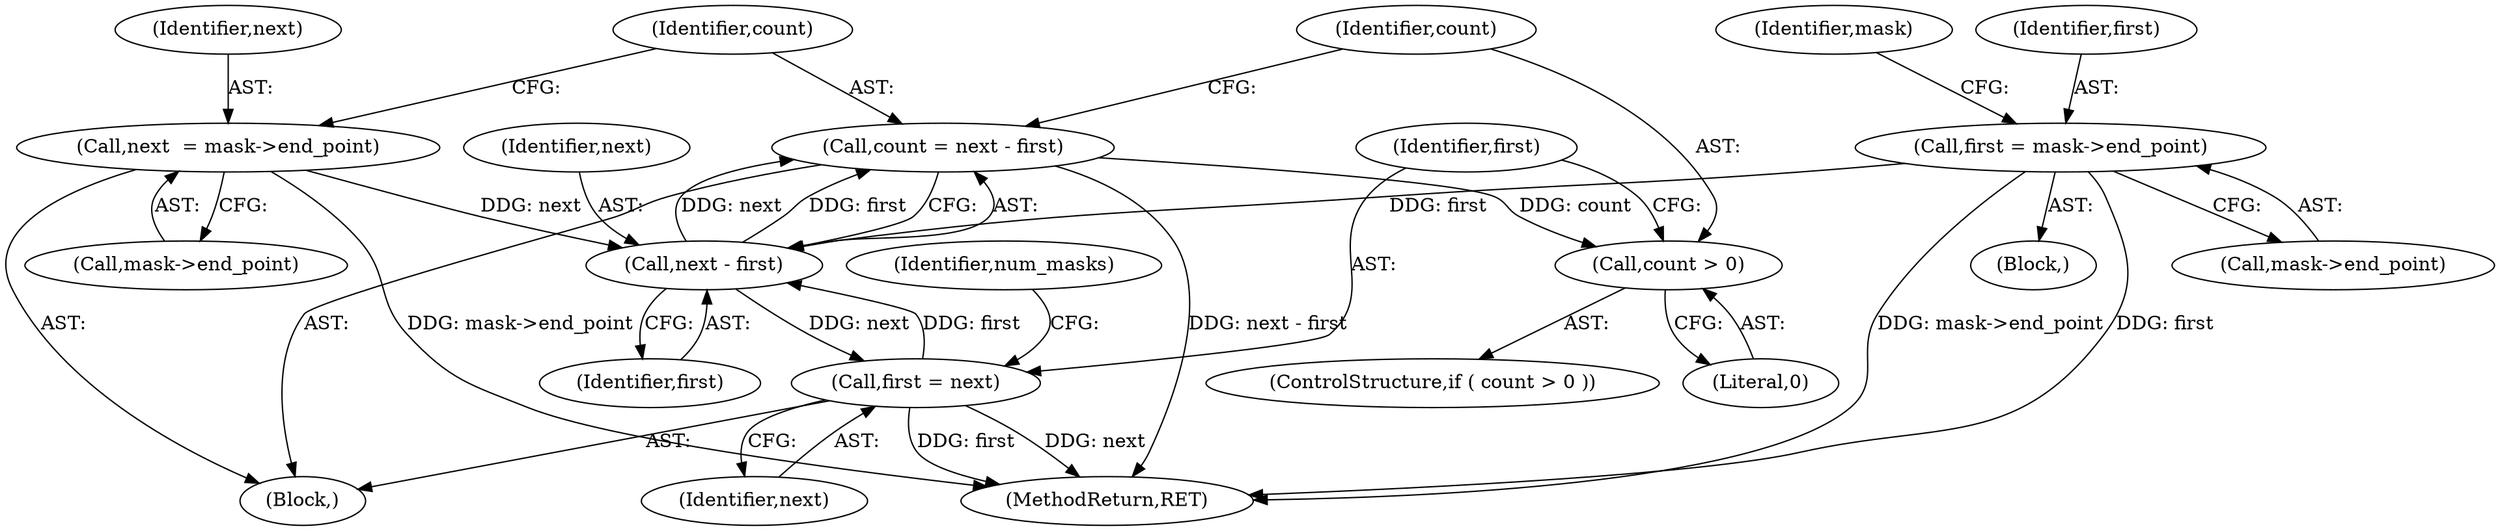 digraph "1_savannah_8d22746c9e5af80ff4304aef440986403a5072e2@integer" {
"1000220" [label="(Call,count = next - first)"];
"1000222" [label="(Call,next - first)"];
"1000215" [label="(Call,next  = mask->end_point)"];
"1000230" [label="(Call,first = next)"];
"1000192" [label="(Call,first = mask->end_point)"];
"1000226" [label="(Call,count > 0)"];
"1000198" [label="(Identifier,mask)"];
"1000224" [label="(Identifier,first)"];
"1000220" [label="(Call,count = next - first)"];
"1000221" [label="(Identifier,count)"];
"1000191" [label="(Block,)"];
"1000232" [label="(Identifier,next)"];
"1000223" [label="(Identifier,next)"];
"1000194" [label="(Call,mask->end_point)"];
"1000215" [label="(Call,next  = mask->end_point)"];
"1000222" [label="(Call,next - first)"];
"1000205" [label="(Identifier,num_masks)"];
"1000225" [label="(ControlStructure,if ( count > 0 ))"];
"1000295" [label="(MethodReturn,RET)"];
"1000216" [label="(Identifier,next)"];
"1000230" [label="(Call,first = next)"];
"1000217" [label="(Call,mask->end_point)"];
"1000228" [label="(Literal,0)"];
"1000226" [label="(Call,count > 0)"];
"1000192" [label="(Call,first = mask->end_point)"];
"1000231" [label="(Identifier,first)"];
"1000208" [label="(Block,)"];
"1000193" [label="(Identifier,first)"];
"1000227" [label="(Identifier,count)"];
"1000220" -> "1000208"  [label="AST: "];
"1000220" -> "1000222"  [label="CFG: "];
"1000221" -> "1000220"  [label="AST: "];
"1000222" -> "1000220"  [label="AST: "];
"1000227" -> "1000220"  [label="CFG: "];
"1000220" -> "1000295"  [label="DDG: next - first"];
"1000222" -> "1000220"  [label="DDG: next"];
"1000222" -> "1000220"  [label="DDG: first"];
"1000220" -> "1000226"  [label="DDG: count"];
"1000222" -> "1000224"  [label="CFG: "];
"1000223" -> "1000222"  [label="AST: "];
"1000224" -> "1000222"  [label="AST: "];
"1000215" -> "1000222"  [label="DDG: next"];
"1000230" -> "1000222"  [label="DDG: first"];
"1000192" -> "1000222"  [label="DDG: first"];
"1000222" -> "1000230"  [label="DDG: next"];
"1000215" -> "1000208"  [label="AST: "];
"1000215" -> "1000217"  [label="CFG: "];
"1000216" -> "1000215"  [label="AST: "];
"1000217" -> "1000215"  [label="AST: "];
"1000221" -> "1000215"  [label="CFG: "];
"1000215" -> "1000295"  [label="DDG: mask->end_point"];
"1000230" -> "1000208"  [label="AST: "];
"1000230" -> "1000232"  [label="CFG: "];
"1000231" -> "1000230"  [label="AST: "];
"1000232" -> "1000230"  [label="AST: "];
"1000205" -> "1000230"  [label="CFG: "];
"1000230" -> "1000295"  [label="DDG: first"];
"1000230" -> "1000295"  [label="DDG: next"];
"1000192" -> "1000191"  [label="AST: "];
"1000192" -> "1000194"  [label="CFG: "];
"1000193" -> "1000192"  [label="AST: "];
"1000194" -> "1000192"  [label="AST: "];
"1000198" -> "1000192"  [label="CFG: "];
"1000192" -> "1000295"  [label="DDG: mask->end_point"];
"1000192" -> "1000295"  [label="DDG: first"];
"1000226" -> "1000225"  [label="AST: "];
"1000226" -> "1000228"  [label="CFG: "];
"1000227" -> "1000226"  [label="AST: "];
"1000228" -> "1000226"  [label="AST: "];
"1000231" -> "1000226"  [label="CFG: "];
}
